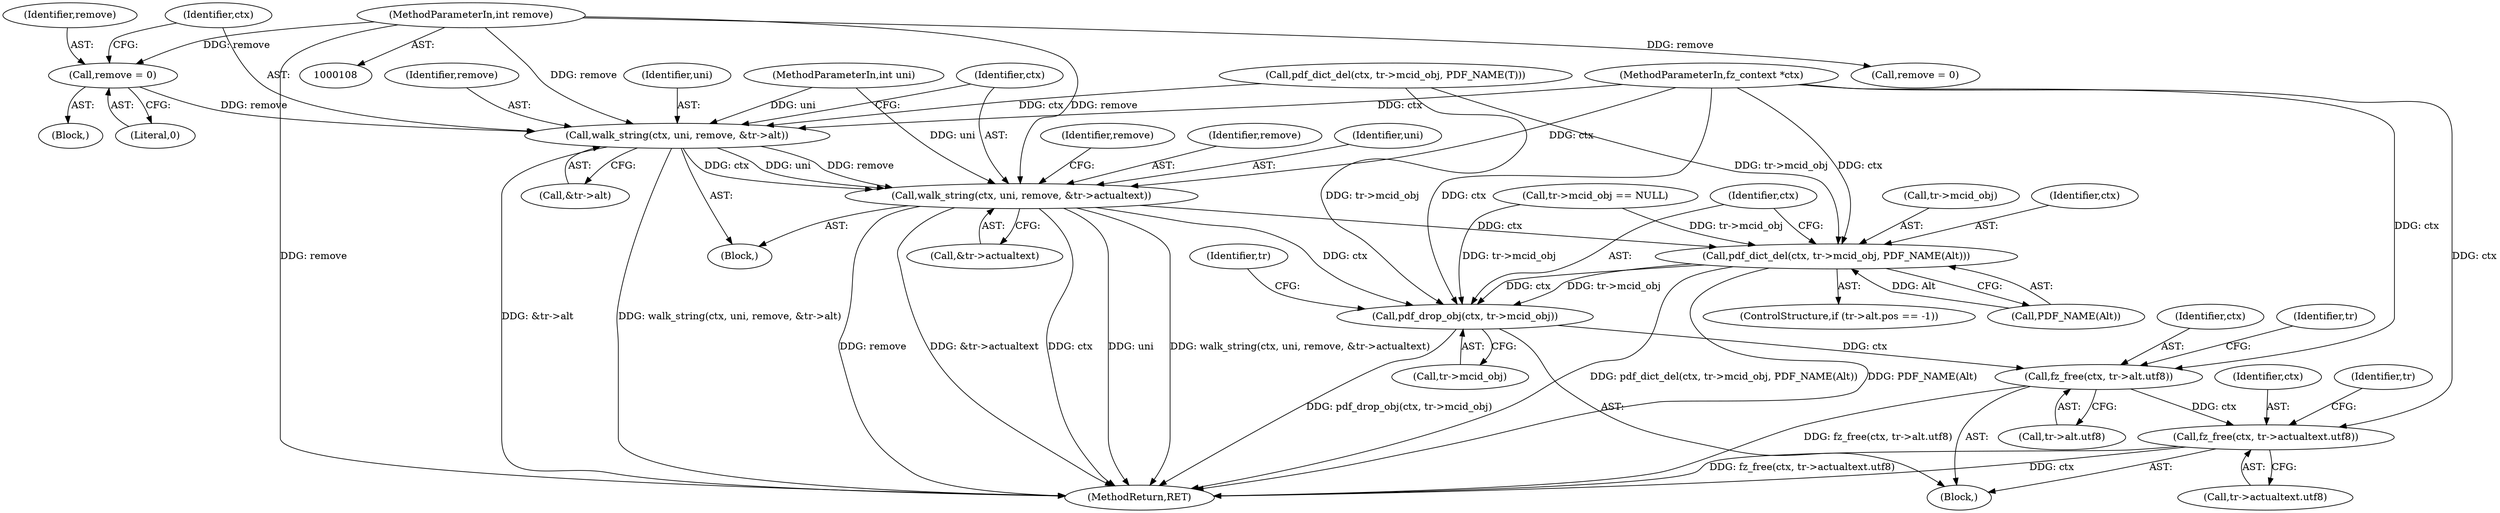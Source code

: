 digraph "0_ghostscript_97096297d409ec6f206298444ba00719607e8ba8@API" {
"1000160" [label="(Call,remove = 0)"];
"1000113" [label="(MethodParameterIn,int remove)"];
"1000163" [label="(Call,walk_string(ctx, uni, remove, &tr->alt))"];
"1000171" [label="(Call,walk_string(ctx, uni, remove, &tr->actualtext))"];
"1000191" [label="(Call,pdf_dict_del(ctx, tr->mcid_obj, PDF_NAME(Alt)))"];
"1000198" [label="(Call,pdf_drop_obj(ctx, tr->mcid_obj))"];
"1000208" [label="(Call,fz_free(ctx, tr->alt.utf8))"];
"1000222" [label="(Call,fz_free(ctx, tr->actualtext.utf8))"];
"1000156" [label="(Block,)"];
"1000208" [label="(Call,fz_free(ctx, tr->alt.utf8))"];
"1000162" [label="(Literal,0)"];
"1000112" [label="(MethodParameterIn,int uni)"];
"1000222" [label="(Call,fz_free(ctx, tr->actualtext.utf8))"];
"1000114" [label="(Block,)"];
"1000163" [label="(Call,walk_string(ctx, uni, remove, &tr->alt))"];
"1000237" [label="(MethodReturn,RET)"];
"1000192" [label="(Identifier,ctx)"];
"1000116" [label="(Call,tr->mcid_obj == NULL)"];
"1000165" [label="(Identifier,uni)"];
"1000191" [label="(Call,pdf_dict_del(ctx, tr->mcid_obj, PDF_NAME(Alt)))"];
"1000166" [label="(Identifier,remove)"];
"1000171" [label="(Call,walk_string(ctx, uni, remove, &tr->actualtext))"];
"1000210" [label="(Call,tr->alt.utf8)"];
"1000173" [label="(Identifier,uni)"];
"1000160" [label="(Call,remove = 0)"];
"1000172" [label="(Identifier,ctx)"];
"1000218" [label="(Identifier,tr)"];
"1000157" [label="(Call,remove = 0)"];
"1000224" [label="(Call,tr->actualtext.utf8)"];
"1000232" [label="(Identifier,tr)"];
"1000161" [label="(Identifier,remove)"];
"1000193" [label="(Call,tr->mcid_obj)"];
"1000182" [label="(ControlStructure,if (tr->alt.pos == -1))"];
"1000223" [label="(Identifier,ctx)"];
"1000164" [label="(Identifier,ctx)"];
"1000205" [label="(Identifier,tr)"];
"1000132" [label="(Call,pdf_dict_del(ctx, tr->mcid_obj, PDF_NAME(T)))"];
"1000180" [label="(Identifier,remove)"];
"1000181" [label="(Block,)"];
"1000167" [label="(Call,&tr->alt)"];
"1000174" [label="(Identifier,remove)"];
"1000175" [label="(Call,&tr->actualtext)"];
"1000196" [label="(Call,PDF_NAME(Alt))"];
"1000200" [label="(Call,tr->mcid_obj)"];
"1000198" [label="(Call,pdf_drop_obj(ctx, tr->mcid_obj))"];
"1000209" [label="(Identifier,ctx)"];
"1000199" [label="(Identifier,ctx)"];
"1000113" [label="(MethodParameterIn,int remove)"];
"1000109" [label="(MethodParameterIn,fz_context *ctx)"];
"1000160" -> "1000156"  [label="AST: "];
"1000160" -> "1000162"  [label="CFG: "];
"1000161" -> "1000160"  [label="AST: "];
"1000162" -> "1000160"  [label="AST: "];
"1000164" -> "1000160"  [label="CFG: "];
"1000113" -> "1000160"  [label="DDG: remove"];
"1000160" -> "1000163"  [label="DDG: remove"];
"1000113" -> "1000108"  [label="AST: "];
"1000113" -> "1000237"  [label="DDG: remove"];
"1000113" -> "1000157"  [label="DDG: remove"];
"1000113" -> "1000163"  [label="DDG: remove"];
"1000113" -> "1000171"  [label="DDG: remove"];
"1000163" -> "1000114"  [label="AST: "];
"1000163" -> "1000167"  [label="CFG: "];
"1000164" -> "1000163"  [label="AST: "];
"1000165" -> "1000163"  [label="AST: "];
"1000166" -> "1000163"  [label="AST: "];
"1000167" -> "1000163"  [label="AST: "];
"1000172" -> "1000163"  [label="CFG: "];
"1000163" -> "1000237"  [label="DDG: &tr->alt"];
"1000163" -> "1000237"  [label="DDG: walk_string(ctx, uni, remove, &tr->alt)"];
"1000132" -> "1000163"  [label="DDG: ctx"];
"1000109" -> "1000163"  [label="DDG: ctx"];
"1000112" -> "1000163"  [label="DDG: uni"];
"1000163" -> "1000171"  [label="DDG: ctx"];
"1000163" -> "1000171"  [label="DDG: uni"];
"1000163" -> "1000171"  [label="DDG: remove"];
"1000171" -> "1000114"  [label="AST: "];
"1000171" -> "1000175"  [label="CFG: "];
"1000172" -> "1000171"  [label="AST: "];
"1000173" -> "1000171"  [label="AST: "];
"1000174" -> "1000171"  [label="AST: "];
"1000175" -> "1000171"  [label="AST: "];
"1000180" -> "1000171"  [label="CFG: "];
"1000171" -> "1000237"  [label="DDG: ctx"];
"1000171" -> "1000237"  [label="DDG: uni"];
"1000171" -> "1000237"  [label="DDG: walk_string(ctx, uni, remove, &tr->actualtext)"];
"1000171" -> "1000237"  [label="DDG: remove"];
"1000171" -> "1000237"  [label="DDG: &tr->actualtext"];
"1000109" -> "1000171"  [label="DDG: ctx"];
"1000112" -> "1000171"  [label="DDG: uni"];
"1000171" -> "1000191"  [label="DDG: ctx"];
"1000171" -> "1000198"  [label="DDG: ctx"];
"1000191" -> "1000182"  [label="AST: "];
"1000191" -> "1000196"  [label="CFG: "];
"1000192" -> "1000191"  [label="AST: "];
"1000193" -> "1000191"  [label="AST: "];
"1000196" -> "1000191"  [label="AST: "];
"1000199" -> "1000191"  [label="CFG: "];
"1000191" -> "1000237"  [label="DDG: pdf_dict_del(ctx, tr->mcid_obj, PDF_NAME(Alt))"];
"1000191" -> "1000237"  [label="DDG: PDF_NAME(Alt)"];
"1000109" -> "1000191"  [label="DDG: ctx"];
"1000116" -> "1000191"  [label="DDG: tr->mcid_obj"];
"1000132" -> "1000191"  [label="DDG: tr->mcid_obj"];
"1000196" -> "1000191"  [label="DDG: Alt"];
"1000191" -> "1000198"  [label="DDG: ctx"];
"1000191" -> "1000198"  [label="DDG: tr->mcid_obj"];
"1000198" -> "1000181"  [label="AST: "];
"1000198" -> "1000200"  [label="CFG: "];
"1000199" -> "1000198"  [label="AST: "];
"1000200" -> "1000198"  [label="AST: "];
"1000205" -> "1000198"  [label="CFG: "];
"1000198" -> "1000237"  [label="DDG: pdf_drop_obj(ctx, tr->mcid_obj)"];
"1000109" -> "1000198"  [label="DDG: ctx"];
"1000116" -> "1000198"  [label="DDG: tr->mcid_obj"];
"1000132" -> "1000198"  [label="DDG: tr->mcid_obj"];
"1000198" -> "1000208"  [label="DDG: ctx"];
"1000208" -> "1000181"  [label="AST: "];
"1000208" -> "1000210"  [label="CFG: "];
"1000209" -> "1000208"  [label="AST: "];
"1000210" -> "1000208"  [label="AST: "];
"1000218" -> "1000208"  [label="CFG: "];
"1000208" -> "1000237"  [label="DDG: fz_free(ctx, tr->alt.utf8)"];
"1000109" -> "1000208"  [label="DDG: ctx"];
"1000208" -> "1000222"  [label="DDG: ctx"];
"1000222" -> "1000181"  [label="AST: "];
"1000222" -> "1000224"  [label="CFG: "];
"1000223" -> "1000222"  [label="AST: "];
"1000224" -> "1000222"  [label="AST: "];
"1000232" -> "1000222"  [label="CFG: "];
"1000222" -> "1000237"  [label="DDG: ctx"];
"1000222" -> "1000237"  [label="DDG: fz_free(ctx, tr->actualtext.utf8)"];
"1000109" -> "1000222"  [label="DDG: ctx"];
}
